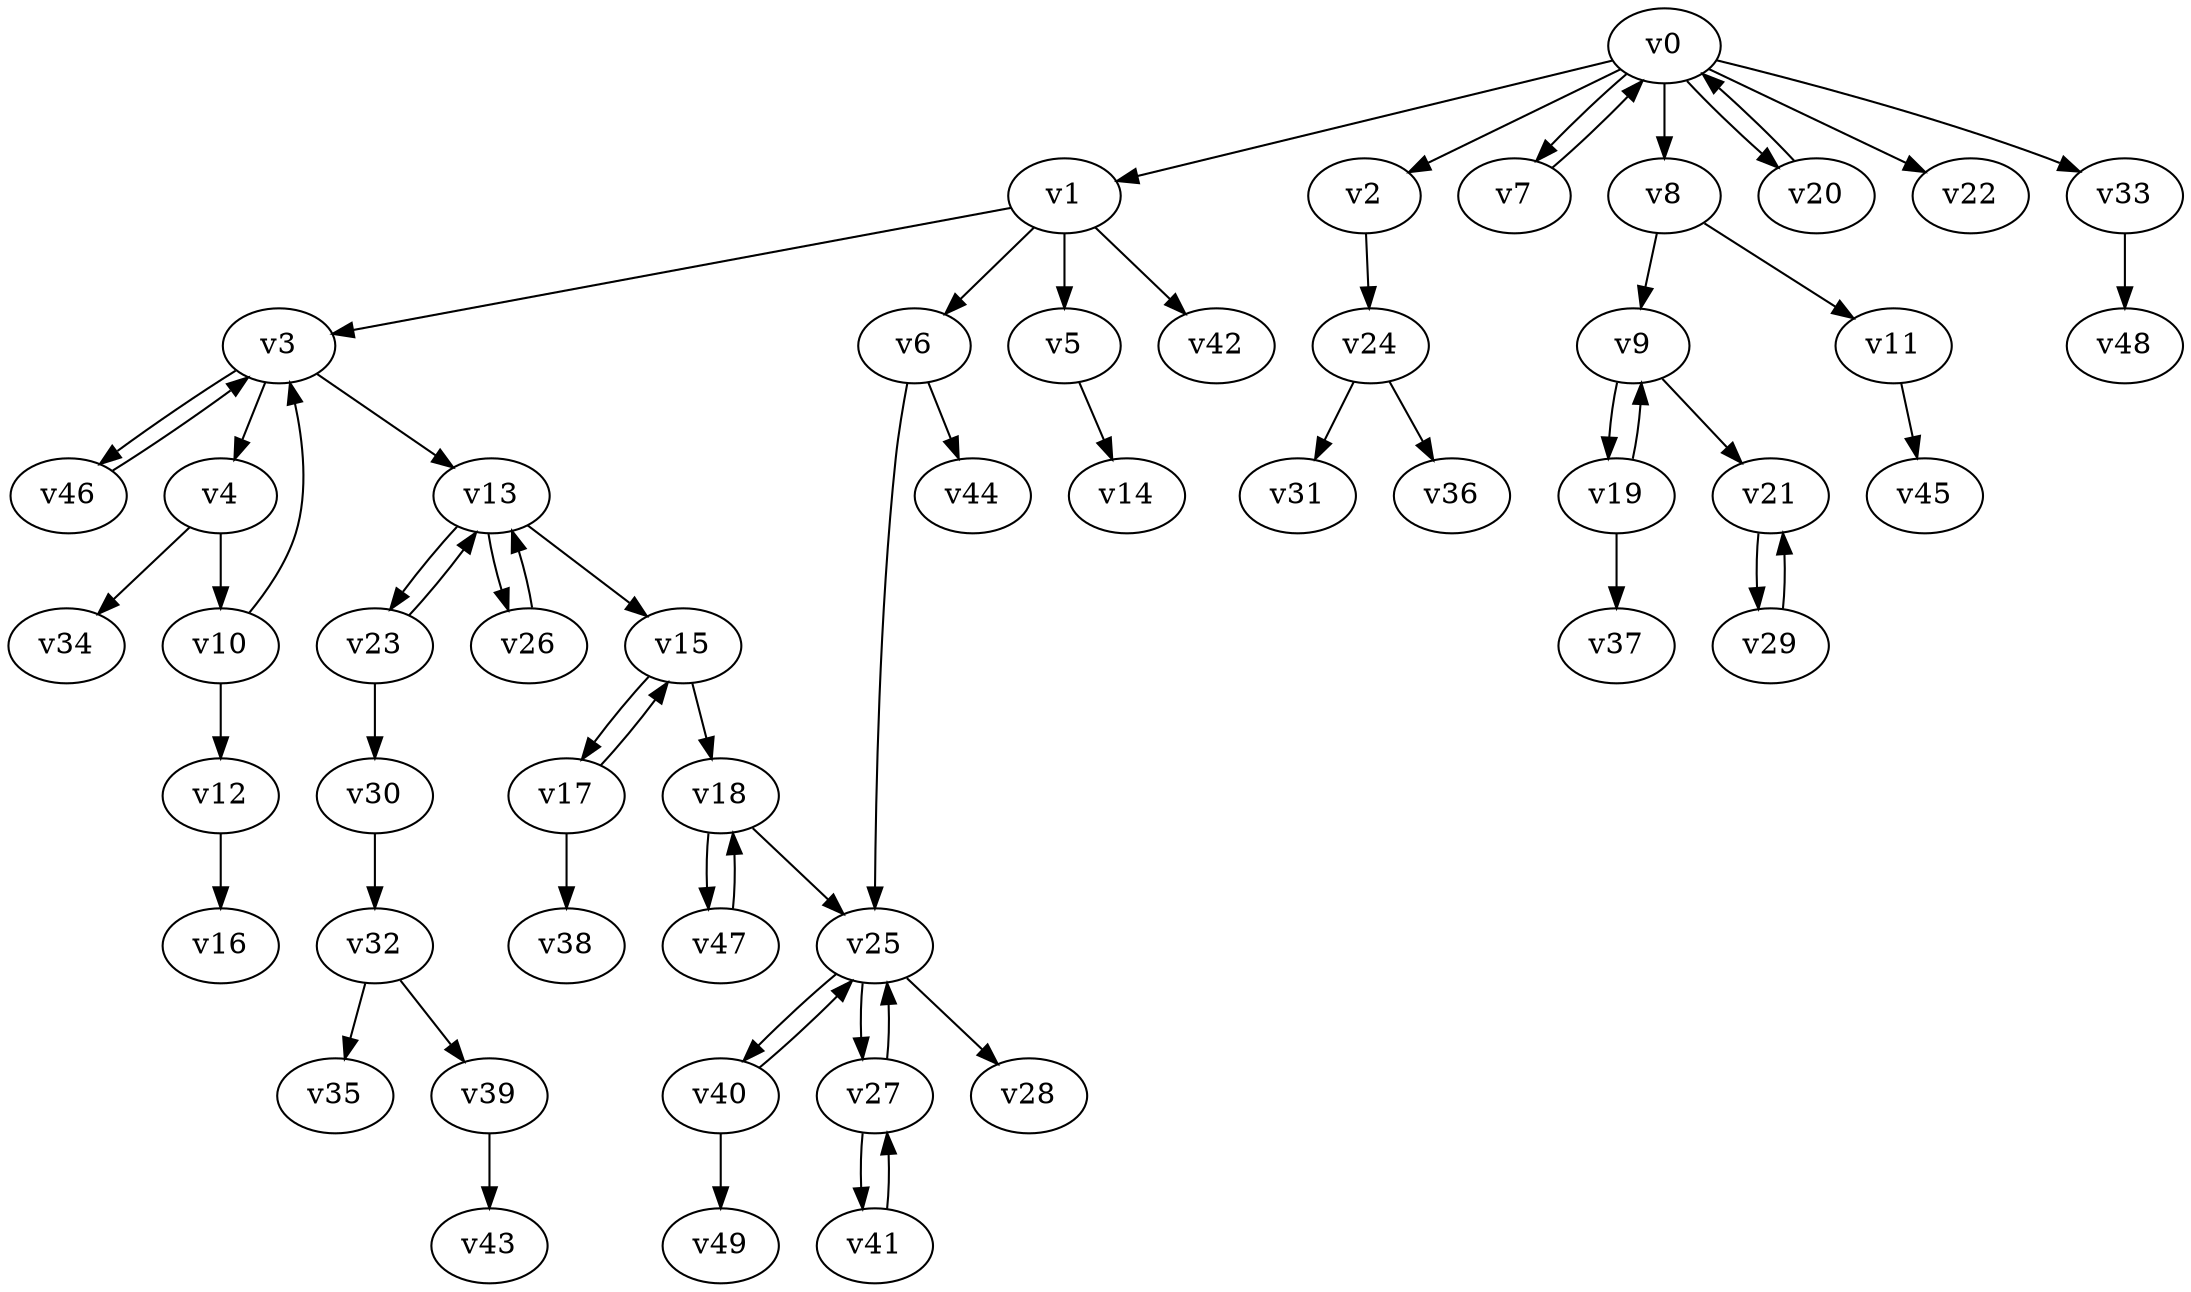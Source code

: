digraph test063 {
    v0 [name="v0", player=0, weight=1];
    v1 [name="v1", player=1, weight=12];
    v2 [name="v2", player=0, weight=4];
    v3 [name="v3", player=1, weight=5];
    v4 [name="v4", player=0, weight=15];
    v5 [name="v5", player=1, weight=12];
    v6 [name="v6", player=0, weight=-1];
    v7 [name="v7", player=1, weight=8];
    v8 [name="v8", player=0, weight=2];
    v9 [name="v9", player=1, weight=14];
    v10 [name="v10", player=0, weight=16];
    v11 [name="v11", player=1, weight=15];
    v12 [name="v12", player=0, weight=8];
    v13 [name="v13", player=1, weight=8];
    v14 [name="v14", player=0, weight=13];
    v15 [name="v15", player=1, weight=13];
    v16 [name="v16", player=0, weight=4];
    v17 [name="v17", player=1, weight=11];
    v18 [name="v18", player=0, weight=0];
    v19 [name="v19", player=1, weight=9];
    v20 [name="v20", player=0, weight=15];
    v21 [name="v21", player=1, weight=9];
    v22 [name="v22", player=0, weight=11];
    v23 [name="v23", player=1, weight=5];
    v24 [name="v24", player=0, weight=7];
    v25 [name="v25", player=1, weight=6];
    v26 [name="v26", player=0, weight=3];
    v27 [name="v27", player=1, weight=8];
    v28 [name="v28", player=0, weight=13];
    v29 [name="v29", player=1, weight=3];
    v30 [name="v30", player=0, weight=1];
    v31 [name="v31", player=1, weight=0];
    v32 [name="v32", player=0, weight=1];
    v33 [name="v33", player=1, weight=8];
    v34 [name="v34", player=0, weight=3];
    v35 [name="v35", player=1, weight=12];
    v36 [name="v36", player=0, weight=7];
    v37 [name="v37", player=1, weight=4];
    v38 [name="v38", player=0, weight=14];
    v39 [name="v39", player=1, weight=0];
    v40 [name="v40", player=0, weight=14];
    v41 [name="v41", player=1, weight=3];
    v42 [name="v42", player=0, weight=5];
    v43 [name="v43", player=1, weight=13];
    v44 [name="v44", player=0, weight=10];
    v45 [name="v45", player=1, weight=14];
    v46 [name="v46", player=0, weight=1];
    v47 [name="v47", player=1, weight=0];
    v48 [name="v48", player=0, weight=15];
    v49 [name="v49", player=1, weight=1];
    v0 -> v1;
    v0 -> v2;
    v1 -> v3;
    v3 -> v4;
    v1 -> v5;
    v1 -> v6;
    v0 -> v7;
    v7 -> v0;
    v0 -> v8;
    v8 -> v9;
    v4 -> v10;
    v8 -> v11;
    v10 -> v12;
    v3 -> v13;
    v5 -> v14;
    v13 -> v15;
    v12 -> v16;
    v15 -> v17;
    v17 -> v15;
    v15 -> v18;
    v9 -> v19;
    v19 -> v9;
    v0 -> v20;
    v20 -> v0;
    v9 -> v21;
    v0 -> v22;
    v13 -> v23;
    v23 -> v13;
    v2 -> v24;
    v6 -> v25;
    v13 -> v26;
    v26 -> v13;
    v25 -> v27;
    v27 -> v25;
    v25 -> v28;
    v21 -> v29;
    v29 -> v21;
    v23 -> v30;
    v24 -> v31;
    v30 -> v32;
    v0 -> v33;
    v4 -> v34;
    v32 -> v35;
    v24 -> v36;
    v19 -> v37;
    v17 -> v38;
    v32 -> v39;
    v25 -> v40;
    v40 -> v25;
    v27 -> v41;
    v41 -> v27;
    v1 -> v42;
    v39 -> v43;
    v6 -> v44;
    v11 -> v45;
    v3 -> v46;
    v46 -> v3;
    v18 -> v47;
    v47 -> v18;
    v33 -> v48;
    v40 -> v49;
    v10 -> v3;
    v18 -> v25;
}
